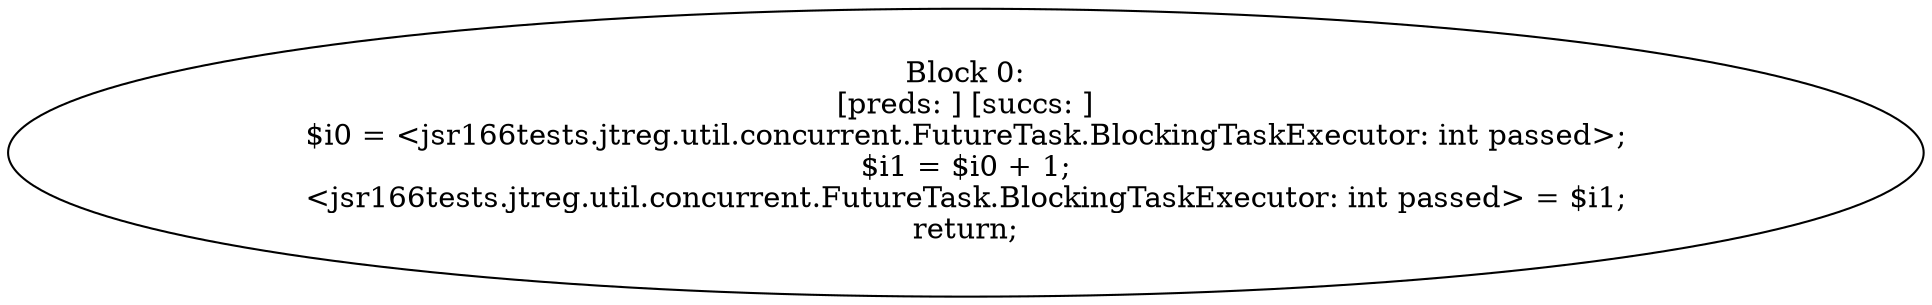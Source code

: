 digraph "unitGraph" {
    "Block 0:
[preds: ] [succs: ]
$i0 = <jsr166tests.jtreg.util.concurrent.FutureTask.BlockingTaskExecutor: int passed>;
$i1 = $i0 + 1;
<jsr166tests.jtreg.util.concurrent.FutureTask.BlockingTaskExecutor: int passed> = $i1;
return;
"
}
